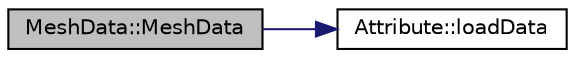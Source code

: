 digraph "MeshData::MeshData"
{
  edge [fontname="Helvetica",fontsize="10",labelfontname="Helvetica",labelfontsize="10"];
  node [fontname="Helvetica",fontsize="10",shape=record];
  rankdir="LR";
  Node1 [label="MeshData::MeshData",height=0.2,width=0.4,color="black", fillcolor="grey75", style="filled", fontcolor="black"];
  Node1 -> Node2 [color="midnightblue",fontsize="10",style="solid",fontname="Helvetica"];
  Node2 [label="Attribute::loadData",height=0.2,width=0.4,color="black", fillcolor="white", style="filled",URL="$class_attribute.html#a6d4901774d60df8795ab7b5fbefd4ecc"];
}
